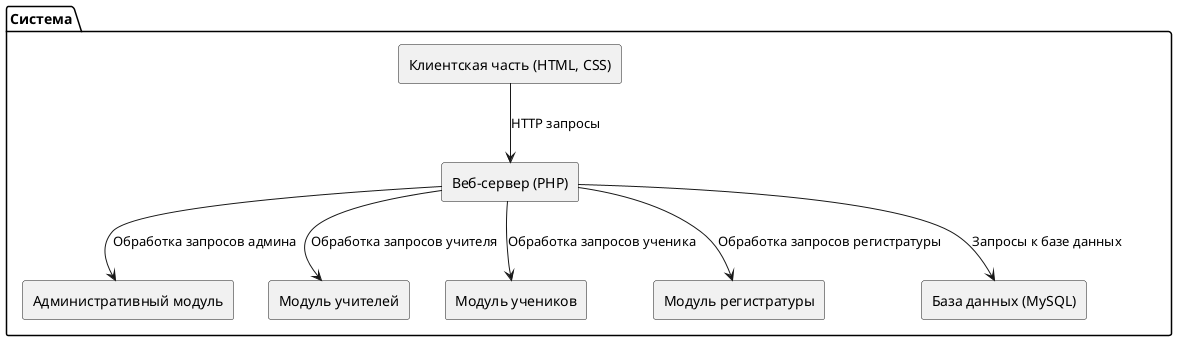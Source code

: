 @startuml
' Диаграмма компонентов системы электронного школьного журнала

skinparam componentStyle rectangle
skinparam defaultFontName "Arial"

package "Система" {
  [Административный модуль] as Admin
  [Модуль учителей] as Teacher
  [Модуль учеников] as Student
  [Модуль регистратуры] as RegistrarOffice
  [Веб-сервер (PHP)] as WebServer
  [Клиентская часть (HTML, CSS)] as Client
  [База данных (MySQL)] as Database
}

Client --> WebServer : HTTP запросы
WebServer --> Admin : Обработка запросов админа
WebServer --> Teacher : Обработка запросов учителя
WebServer --> Student : Обработка запросов ученика
WebServer --> RegistrarOffice : Обработка запросов регистратуры
WebServer --> Database : Запросы к базе данных

@enduml
